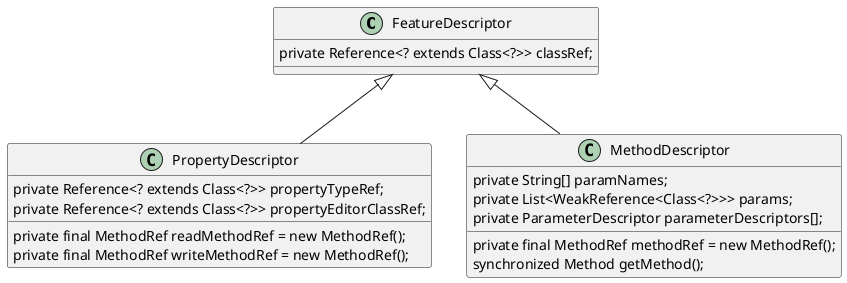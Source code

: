 @startuml

class FeatureDescriptor{
private Reference<? extends Class<?>> classRef;
}

class PropertyDescriptor{
    private Reference<? extends Class<?>> propertyTypeRef;
    private final MethodRef readMethodRef = new MethodRef();
    private final MethodRef writeMethodRef = new MethodRef();
    private Reference<? extends Class<?>> propertyEditorClassRef;
}

 class MethodDescriptor{
     private final MethodRef methodRef = new MethodRef();
     private String[] paramNames;
     private List<WeakReference<Class<?>>> params;
     private ParameterDescriptor parameterDescriptors[];
      synchronized Method getMethod();
 }

FeatureDescriptor<|-- PropertyDescriptor
FeatureDescriptor<|-- MethodDescriptor

@enduml